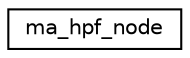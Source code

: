 digraph "Graphical Class Hierarchy"
{
 // LATEX_PDF_SIZE
  edge [fontname="Helvetica",fontsize="10",labelfontname="Helvetica",labelfontsize="10"];
  node [fontname="Helvetica",fontsize="10",shape=record];
  rankdir="LR";
  Node0 [label="ma_hpf_node",height=0.2,width=0.4,color="black", fillcolor="white", style="filled",URL="$structma__hpf__node.html",tooltip=" "];
}

